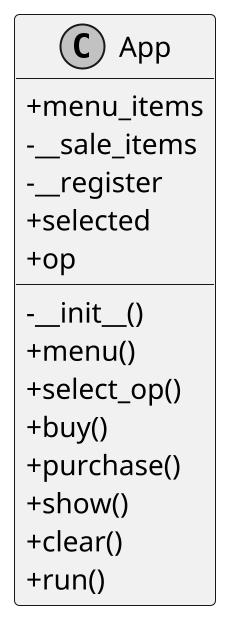 @startuml
skinparam monochrome true
skinparam classAttributeIconSize 0
scale 2
class App{
    +menu_items
    -__sale_items
    -__register
    +selected
    +op
    -__init__()
    +menu()
    +select_op()
    +buy()
    +purchase()
    +show()
    +clear()
    +run()
}
@enduml